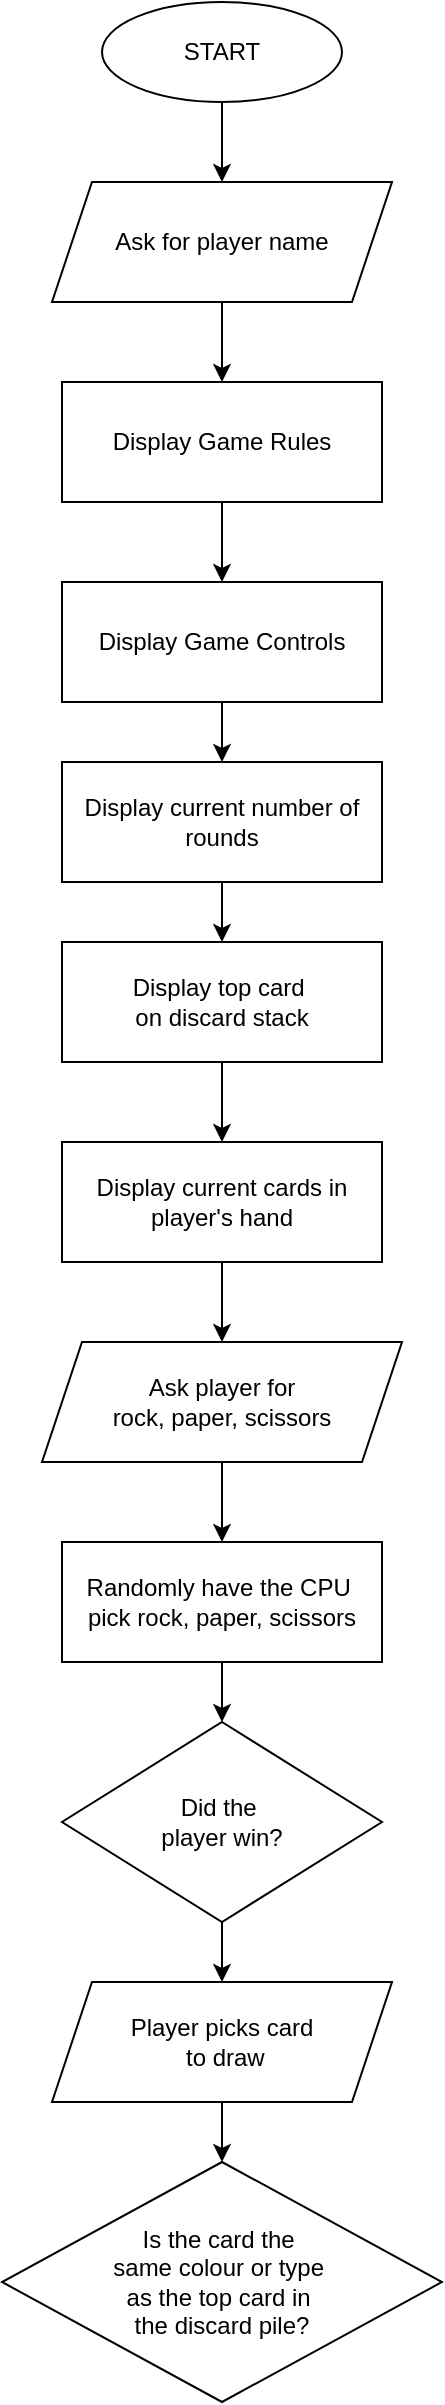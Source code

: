 <mxfile version="22.0.8" type="device">
  <diagram id="C5RBs43oDa-KdzZeNtuy" name="Page-1">
    <mxGraphModel dx="609" dy="539" grid="1" gridSize="10" guides="1" tooltips="1" connect="1" arrows="1" fold="1" page="1" pageScale="1" pageWidth="827" pageHeight="1169" math="0" shadow="0">
      <root>
        <mxCell id="WIyWlLk6GJQsqaUBKTNV-0" />
        <mxCell id="WIyWlLk6GJQsqaUBKTNV-1" parent="WIyWlLk6GJQsqaUBKTNV-0" />
        <mxCell id="C9iVbwPwUmGj3idaigYM-6" value="" style="edgeStyle=orthogonalEdgeStyle;rounded=0;orthogonalLoop=1;jettySize=auto;html=1;" edge="1" parent="WIyWlLk6GJQsqaUBKTNV-1" source="C9iVbwPwUmGj3idaigYM-0" target="C9iVbwPwUmGj3idaigYM-5">
          <mxGeometry relative="1" as="geometry" />
        </mxCell>
        <mxCell id="C9iVbwPwUmGj3idaigYM-0" value="START" style="ellipse;whiteSpace=wrap;html=1;" vertex="1" parent="WIyWlLk6GJQsqaUBKTNV-1">
          <mxGeometry x="240" y="40" width="120" height="50" as="geometry" />
        </mxCell>
        <mxCell id="C9iVbwPwUmGj3idaigYM-10" value="" style="edgeStyle=orthogonalEdgeStyle;rounded=0;orthogonalLoop=1;jettySize=auto;html=1;" edge="1" parent="WIyWlLk6GJQsqaUBKTNV-1" source="C9iVbwPwUmGj3idaigYM-5" target="C9iVbwPwUmGj3idaigYM-9">
          <mxGeometry relative="1" as="geometry" />
        </mxCell>
        <mxCell id="C9iVbwPwUmGj3idaigYM-5" value="Ask for player name" style="shape=parallelogram;perimeter=parallelogramPerimeter;whiteSpace=wrap;html=1;fixedSize=1;" vertex="1" parent="WIyWlLk6GJQsqaUBKTNV-1">
          <mxGeometry x="215" y="130" width="170" height="60" as="geometry" />
        </mxCell>
        <mxCell id="C9iVbwPwUmGj3idaigYM-12" value="" style="edgeStyle=orthogonalEdgeStyle;rounded=0;orthogonalLoop=1;jettySize=auto;html=1;" edge="1" parent="WIyWlLk6GJQsqaUBKTNV-1" source="C9iVbwPwUmGj3idaigYM-9" target="C9iVbwPwUmGj3idaigYM-11">
          <mxGeometry relative="1" as="geometry" />
        </mxCell>
        <mxCell id="C9iVbwPwUmGj3idaigYM-9" value="Display Game Rules" style="whiteSpace=wrap;html=1;" vertex="1" parent="WIyWlLk6GJQsqaUBKTNV-1">
          <mxGeometry x="220" y="230" width="160" height="60" as="geometry" />
        </mxCell>
        <mxCell id="C9iVbwPwUmGj3idaigYM-14" value="" style="edgeStyle=orthogonalEdgeStyle;rounded=0;orthogonalLoop=1;jettySize=auto;html=1;" edge="1" parent="WIyWlLk6GJQsqaUBKTNV-1" source="C9iVbwPwUmGj3idaigYM-11" target="C9iVbwPwUmGj3idaigYM-13">
          <mxGeometry relative="1" as="geometry" />
        </mxCell>
        <mxCell id="C9iVbwPwUmGj3idaigYM-11" value="Display Game Controls" style="whiteSpace=wrap;html=1;" vertex="1" parent="WIyWlLk6GJQsqaUBKTNV-1">
          <mxGeometry x="220" y="330" width="160" height="60" as="geometry" />
        </mxCell>
        <mxCell id="C9iVbwPwUmGj3idaigYM-33" value="" style="edgeStyle=orthogonalEdgeStyle;rounded=0;orthogonalLoop=1;jettySize=auto;html=1;" edge="1" parent="WIyWlLk6GJQsqaUBKTNV-1" source="C9iVbwPwUmGj3idaigYM-13" target="C9iVbwPwUmGj3idaigYM-32">
          <mxGeometry relative="1" as="geometry" />
        </mxCell>
        <mxCell id="C9iVbwPwUmGj3idaigYM-13" value="Display current number of rounds" style="whiteSpace=wrap;html=1;" vertex="1" parent="WIyWlLk6GJQsqaUBKTNV-1">
          <mxGeometry x="220" y="420" width="160" height="60" as="geometry" />
        </mxCell>
        <mxCell id="C9iVbwPwUmGj3idaigYM-31" value="" style="edgeStyle=orthogonalEdgeStyle;rounded=0;orthogonalLoop=1;jettySize=auto;html=1;" edge="1" parent="WIyWlLk6GJQsqaUBKTNV-1" source="C9iVbwPwUmGj3idaigYM-15" target="C9iVbwPwUmGj3idaigYM-17">
          <mxGeometry relative="1" as="geometry" />
        </mxCell>
        <mxCell id="C9iVbwPwUmGj3idaigYM-15" value="Display current cards in player&#39;s hand" style="whiteSpace=wrap;html=1;" vertex="1" parent="WIyWlLk6GJQsqaUBKTNV-1">
          <mxGeometry x="220" y="610" width="160" height="60" as="geometry" />
        </mxCell>
        <mxCell id="C9iVbwPwUmGj3idaigYM-22" value="" style="edgeStyle=orthogonalEdgeStyle;rounded=0;orthogonalLoop=1;jettySize=auto;html=1;" edge="1" parent="WIyWlLk6GJQsqaUBKTNV-1" source="C9iVbwPwUmGj3idaigYM-17" target="C9iVbwPwUmGj3idaigYM-21">
          <mxGeometry relative="1" as="geometry" />
        </mxCell>
        <mxCell id="C9iVbwPwUmGj3idaigYM-17" value="&lt;div&gt;Ask player for &lt;br&gt;&lt;/div&gt;&lt;div&gt;rock, paper, scissors&lt;br&gt;&lt;/div&gt;" style="shape=parallelogram;perimeter=parallelogramPerimeter;whiteSpace=wrap;html=1;fixedSize=1;" vertex="1" parent="WIyWlLk6GJQsqaUBKTNV-1">
          <mxGeometry x="210" y="710" width="180" height="60" as="geometry" />
        </mxCell>
        <mxCell id="C9iVbwPwUmGj3idaigYM-24" value="" style="edgeStyle=orthogonalEdgeStyle;rounded=0;orthogonalLoop=1;jettySize=auto;html=1;" edge="1" parent="WIyWlLk6GJQsqaUBKTNV-1" source="C9iVbwPwUmGj3idaigYM-21" target="C9iVbwPwUmGj3idaigYM-23">
          <mxGeometry relative="1" as="geometry" />
        </mxCell>
        <mxCell id="C9iVbwPwUmGj3idaigYM-21" value="&lt;div&gt;Randomly have the CPU&amp;nbsp;&lt;/div&gt;&lt;div&gt;pick rock, paper, scissors&lt;/div&gt;" style="whiteSpace=wrap;html=1;" vertex="1" parent="WIyWlLk6GJQsqaUBKTNV-1">
          <mxGeometry x="220" y="810" width="160" height="60" as="geometry" />
        </mxCell>
        <mxCell id="C9iVbwPwUmGj3idaigYM-26" value="" style="edgeStyle=orthogonalEdgeStyle;rounded=0;orthogonalLoop=1;jettySize=auto;html=1;" edge="1" parent="WIyWlLk6GJQsqaUBKTNV-1" source="C9iVbwPwUmGj3idaigYM-23" target="C9iVbwPwUmGj3idaigYM-25">
          <mxGeometry relative="1" as="geometry" />
        </mxCell>
        <mxCell id="C9iVbwPwUmGj3idaigYM-23" value="&lt;div&gt;Did the&amp;nbsp;&lt;/div&gt;&lt;div&gt;player win?&lt;/div&gt;" style="rhombus;whiteSpace=wrap;html=1;" vertex="1" parent="WIyWlLk6GJQsqaUBKTNV-1">
          <mxGeometry x="220" y="900" width="160" height="100" as="geometry" />
        </mxCell>
        <mxCell id="C9iVbwPwUmGj3idaigYM-28" value="" style="edgeStyle=orthogonalEdgeStyle;rounded=0;orthogonalLoop=1;jettySize=auto;html=1;" edge="1" parent="WIyWlLk6GJQsqaUBKTNV-1" source="C9iVbwPwUmGj3idaigYM-25" target="C9iVbwPwUmGj3idaigYM-27">
          <mxGeometry relative="1" as="geometry" />
        </mxCell>
        <mxCell id="C9iVbwPwUmGj3idaigYM-25" value="&lt;div&gt;Player picks card&lt;/div&gt;&lt;div&gt;&amp;nbsp;to draw&lt;/div&gt;" style="shape=parallelogram;perimeter=parallelogramPerimeter;whiteSpace=wrap;html=1;fixedSize=1;" vertex="1" parent="WIyWlLk6GJQsqaUBKTNV-1">
          <mxGeometry x="215" y="1030" width="170" height="60" as="geometry" />
        </mxCell>
        <mxCell id="C9iVbwPwUmGj3idaigYM-27" value="&lt;div&gt;Is the card the&amp;nbsp;&lt;/div&gt;&lt;div&gt;same colour or type&amp;nbsp;&lt;/div&gt;&lt;div&gt;as the top card in&amp;nbsp;&lt;/div&gt;&lt;div&gt;the discard pile?&lt;/div&gt;" style="rhombus;whiteSpace=wrap;html=1;" vertex="1" parent="WIyWlLk6GJQsqaUBKTNV-1">
          <mxGeometry x="190" y="1120" width="220" height="120" as="geometry" />
        </mxCell>
        <mxCell id="C9iVbwPwUmGj3idaigYM-34" value="" style="edgeStyle=orthogonalEdgeStyle;rounded=0;orthogonalLoop=1;jettySize=auto;html=1;" edge="1" parent="WIyWlLk6GJQsqaUBKTNV-1" source="C9iVbwPwUmGj3idaigYM-32" target="C9iVbwPwUmGj3idaigYM-15">
          <mxGeometry relative="1" as="geometry" />
        </mxCell>
        <mxCell id="C9iVbwPwUmGj3idaigYM-32" value="&lt;div&gt;Display top card&amp;nbsp;&lt;/div&gt;&lt;div&gt;on discard stack&lt;/div&gt;" style="whiteSpace=wrap;html=1;" vertex="1" parent="WIyWlLk6GJQsqaUBKTNV-1">
          <mxGeometry x="220" y="510" width="160" height="60" as="geometry" />
        </mxCell>
      </root>
    </mxGraphModel>
  </diagram>
</mxfile>
